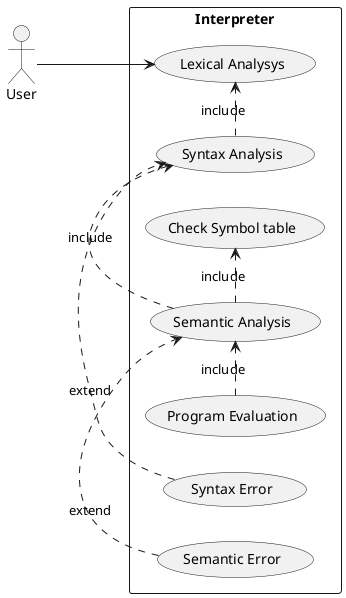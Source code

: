 @startuml Use Case UML Diagram
left to right direction
skinparam packageStyle rectangle
actor User as u

package Interpreter {
  usecase "Lexical Analysys" as LA
  usecase "Syntax Analysis" as SYA
  usecase "Semantic Analysis" as SMA
  usecase "Program Evaluation" as PE
  usecase "Syntax Error" as SYE
  usecase "Check Symbol table" as ST
  usecase "Semantic Error" as SME
  (SYA) .> (LA) : include
  (SMA) .> (SYA) : include
  (PE) .> (SMA) : include
  (SMA) .> (ST) : include
  (SYE) .> (SYA) : extend
  (SME) .> (SMA) : extend

}
u --> LA
@enduml
